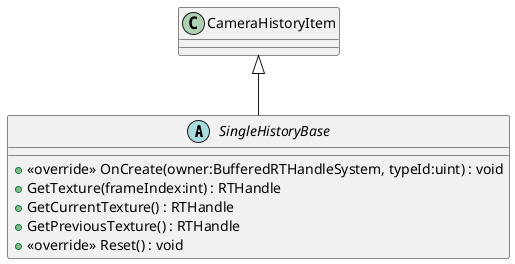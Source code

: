 @startuml
abstract class SingleHistoryBase {
    + <<override>> OnCreate(owner:BufferedRTHandleSystem, typeId:uint) : void
    + GetTexture(frameIndex:int) : RTHandle
    + GetCurrentTexture() : RTHandle
    + GetPreviousTexture() : RTHandle
    + <<override>> Reset() : void
}
CameraHistoryItem <|-- SingleHistoryBase
@enduml

